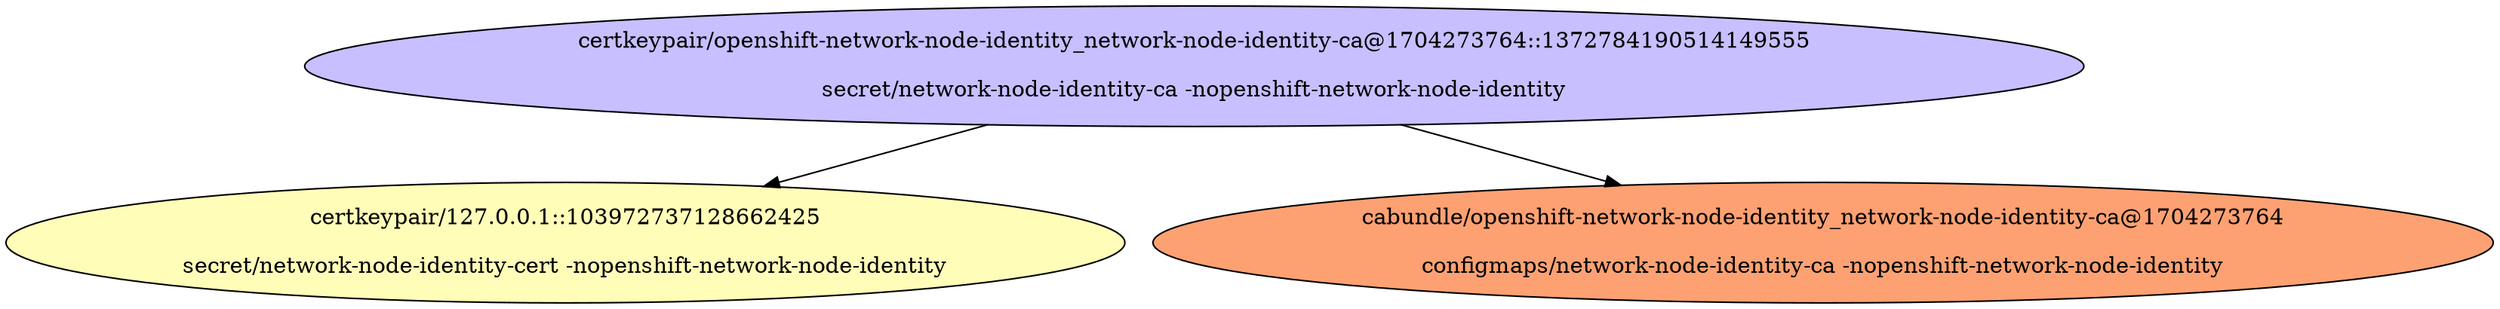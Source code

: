 digraph "OpenShift Certificates" {
  // Node definitions.
  0 [
    label="certkeypair/127.0.0.1::103972737128662425\n\nsecret/network-node-identity-cert -nopenshift-network-node-identity\n"
    style=filled
    fillcolor="#fffdb8"
  ];
  1 [
    label="certkeypair/openshift-network-node-identity_network-node-identity-ca@1704273764::1372784190514149555\n\nsecret/network-node-identity-ca -nopenshift-network-node-identity\n"
    style=filled
    fillcolor="#c7bfff"
  ];
  2 [
    label="cabundle/openshift-network-node-identity_network-node-identity-ca@1704273764\n\nconfigmaps/network-node-identity-ca -nopenshift-network-node-identity\n"
    style=filled
    fillcolor="#fda172"
  ];

  // Edge definitions.
  1 -> 0;
  1 -> 2;
}